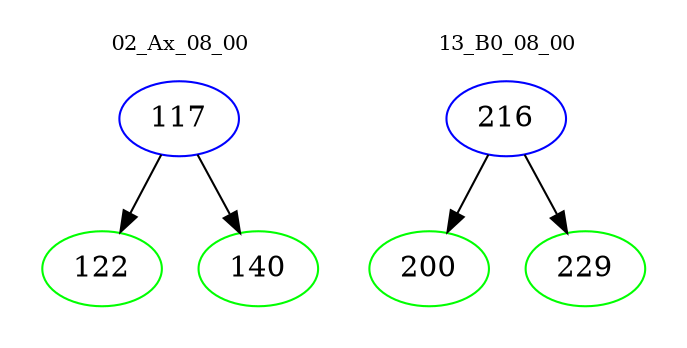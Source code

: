 digraph{
subgraph cluster_0 {
color = white
label = "02_Ax_08_00";
fontsize=10;
T0_117 [label="117", color="blue"]
T0_117 -> T0_122 [color="black"]
T0_122 [label="122", color="green"]
T0_117 -> T0_140 [color="black"]
T0_140 [label="140", color="green"]
}
subgraph cluster_1 {
color = white
label = "13_B0_08_00";
fontsize=10;
T1_216 [label="216", color="blue"]
T1_216 -> T1_200 [color="black"]
T1_200 [label="200", color="green"]
T1_216 -> T1_229 [color="black"]
T1_229 [label="229", color="green"]
}
}
